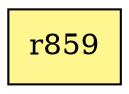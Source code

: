 digraph G {
rankdir=BT;ranksep="2.0";
"r859" [shape=record,fillcolor=khaki1,style=filled,label="{r859}"];
}